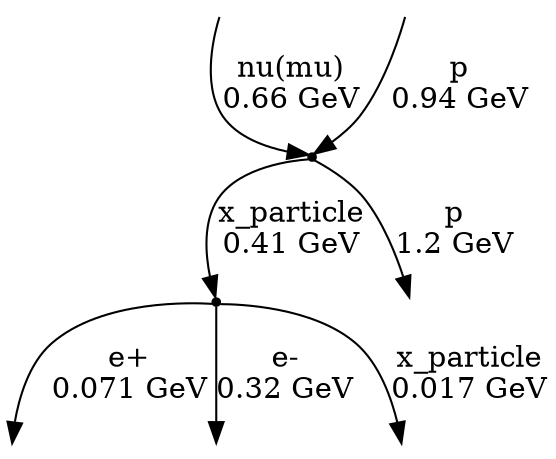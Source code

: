 digraph "event 0" {
	node [shape=point]
	-1
	-2
	in_0 [style=invis]
	in_0 -> -1 [label="nu(mu)
0.66 GeV"]
	in_1 [style=invis]
	in_1 -> -1 [label="p
0.94 GeV"]
	-1 -> -2 [label="x_particle
0.41 GeV"]
	out_0 [style=invis]
	-1 -> out_0 [label="p
1.2 GeV"]
	out_1 [style=invis]
	-2 -> out_1 [label="e+
0.071 GeV"]
	out_2 [style=invis]
	-2 -> out_2 [label="e-
0.32 GeV"]
	out_3 [style=invis]
	-2 -> out_3 [label="x_particle
0.017 GeV"]
}
